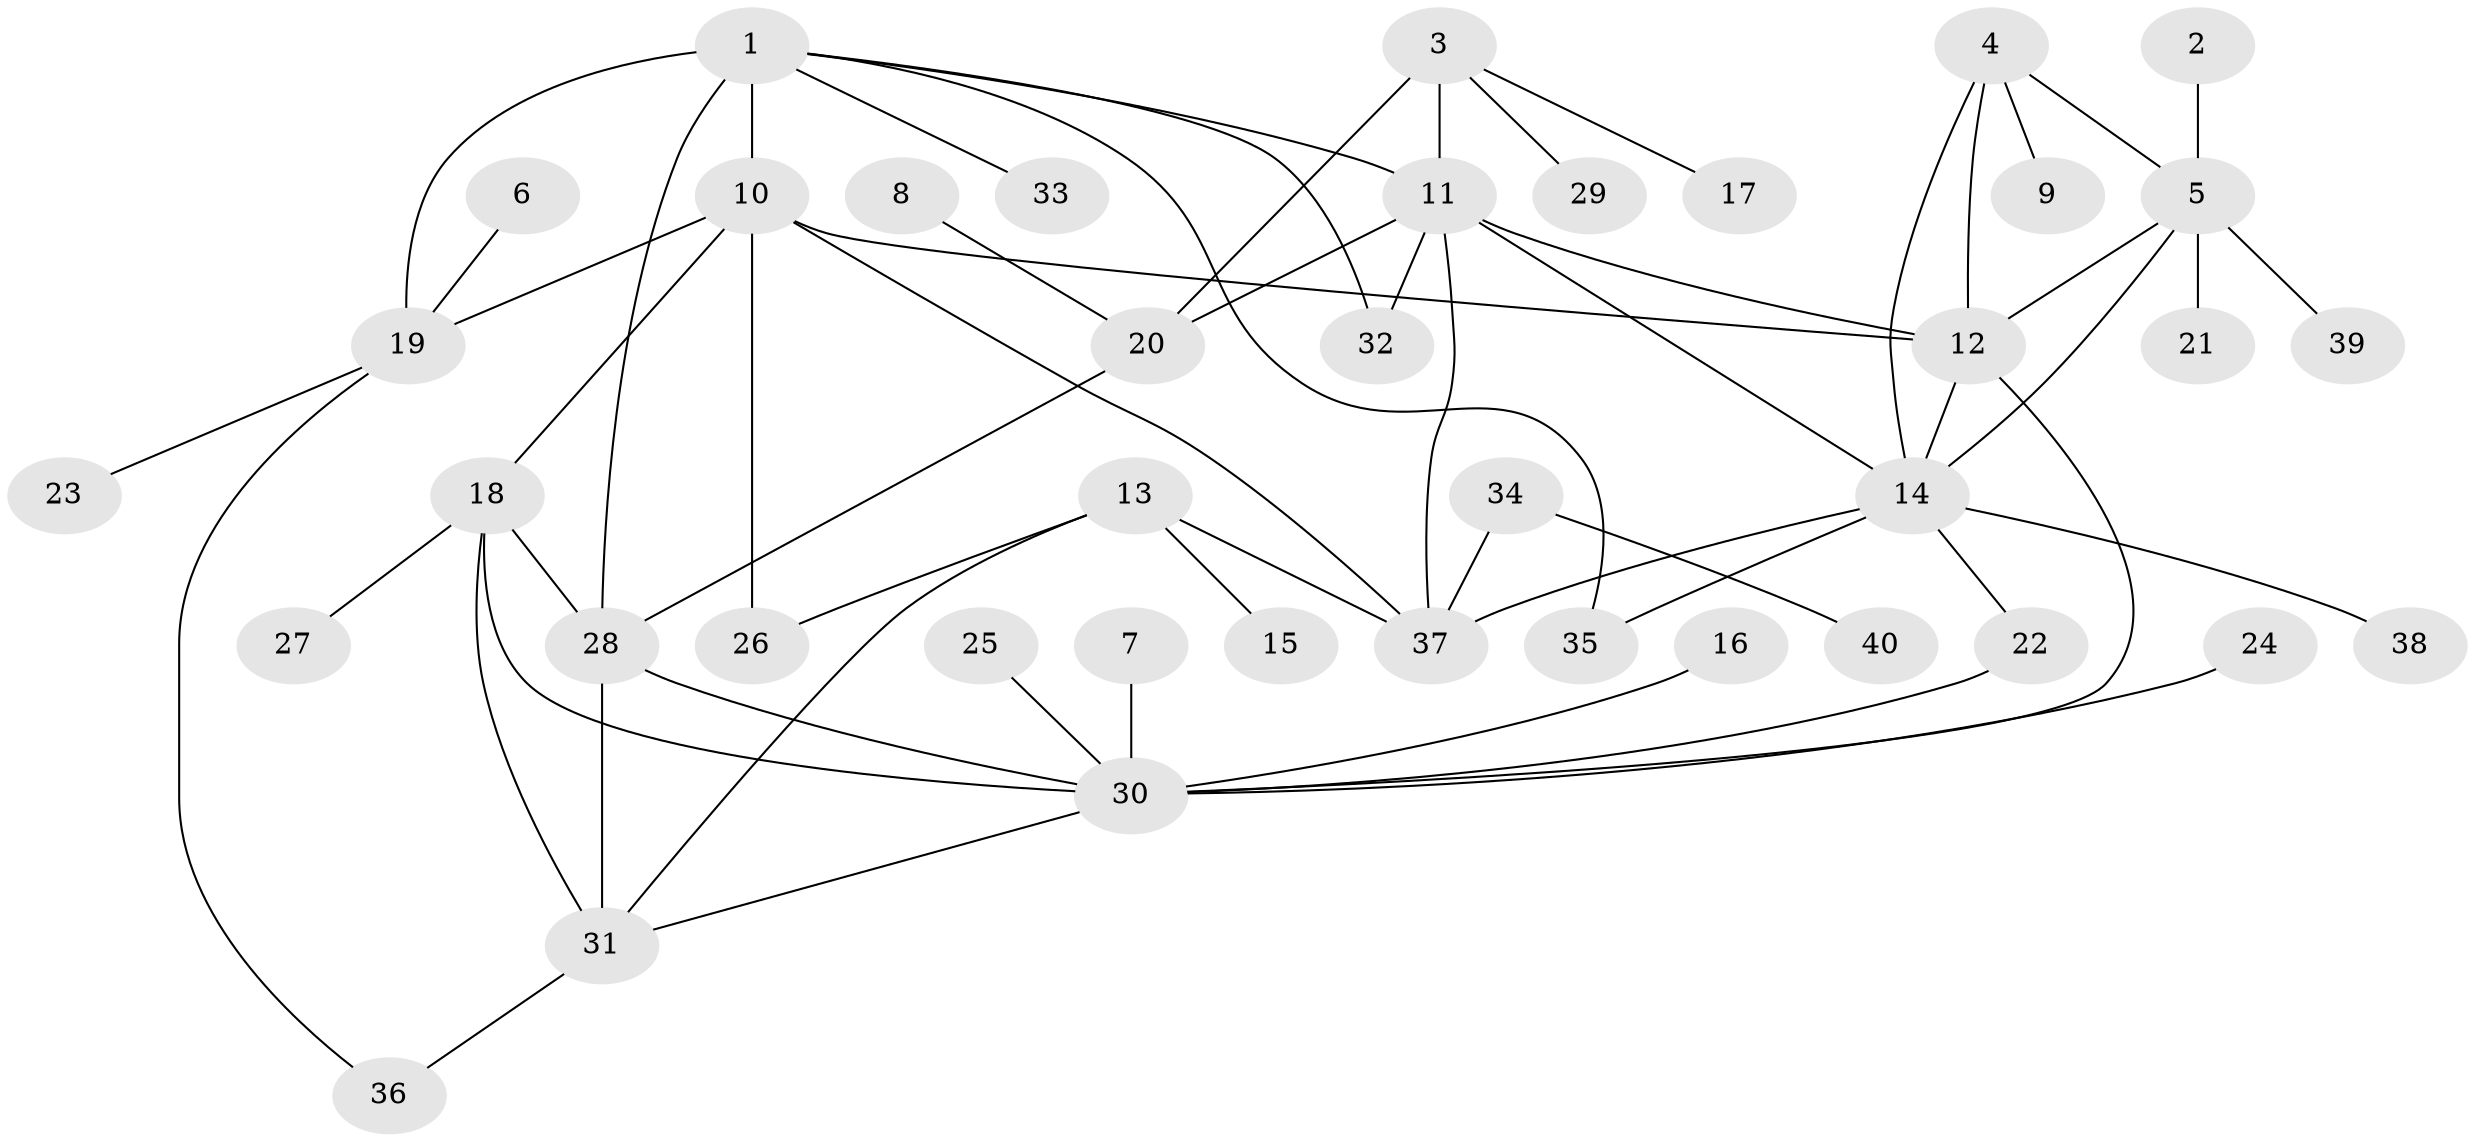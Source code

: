 // original degree distribution, {7: 0.05, 9: 0.025, 3: 0.0375, 6: 0.0625, 5: 0.025, 11: 0.0125, 4: 0.0375, 8: 0.0375, 1: 0.525, 2: 0.1875}
// Generated by graph-tools (version 1.1) at 2025/02/03/09/25 03:02:40]
// undirected, 40 vertices, 60 edges
graph export_dot {
graph [start="1"]
  node [color=gray90,style=filled];
  1;
  2;
  3;
  4;
  5;
  6;
  7;
  8;
  9;
  10;
  11;
  12;
  13;
  14;
  15;
  16;
  17;
  18;
  19;
  20;
  21;
  22;
  23;
  24;
  25;
  26;
  27;
  28;
  29;
  30;
  31;
  32;
  33;
  34;
  35;
  36;
  37;
  38;
  39;
  40;
  1 -- 10 [weight=2.0];
  1 -- 11 [weight=1.0];
  1 -- 19 [weight=2.0];
  1 -- 28 [weight=1.0];
  1 -- 32 [weight=1.0];
  1 -- 33 [weight=1.0];
  1 -- 35 [weight=1.0];
  2 -- 5 [weight=1.0];
  3 -- 11 [weight=1.0];
  3 -- 17 [weight=1.0];
  3 -- 20 [weight=2.0];
  3 -- 29 [weight=1.0];
  4 -- 5 [weight=1.0];
  4 -- 9 [weight=1.0];
  4 -- 12 [weight=1.0];
  4 -- 14 [weight=1.0];
  5 -- 12 [weight=1.0];
  5 -- 14 [weight=1.0];
  5 -- 21 [weight=1.0];
  5 -- 39 [weight=1.0];
  6 -- 19 [weight=1.0];
  7 -- 30 [weight=1.0];
  8 -- 20 [weight=1.0];
  10 -- 12 [weight=1.0];
  10 -- 18 [weight=1.0];
  10 -- 19 [weight=1.0];
  10 -- 26 [weight=1.0];
  10 -- 37 [weight=1.0];
  11 -- 12 [weight=1.0];
  11 -- 14 [weight=1.0];
  11 -- 20 [weight=2.0];
  11 -- 32 [weight=1.0];
  11 -- 37 [weight=1.0];
  12 -- 14 [weight=1.0];
  12 -- 30 [weight=1.0];
  13 -- 15 [weight=1.0];
  13 -- 26 [weight=1.0];
  13 -- 31 [weight=1.0];
  13 -- 37 [weight=4.0];
  14 -- 22 [weight=1.0];
  14 -- 35 [weight=1.0];
  14 -- 37 [weight=1.0];
  14 -- 38 [weight=1.0];
  16 -- 30 [weight=1.0];
  18 -- 27 [weight=1.0];
  18 -- 28 [weight=1.0];
  18 -- 30 [weight=1.0];
  18 -- 31 [weight=1.0];
  19 -- 23 [weight=1.0];
  19 -- 36 [weight=1.0];
  20 -- 28 [weight=1.0];
  22 -- 30 [weight=1.0];
  24 -- 30 [weight=1.0];
  25 -- 30 [weight=1.0];
  28 -- 30 [weight=1.0];
  28 -- 31 [weight=1.0];
  30 -- 31 [weight=1.0];
  31 -- 36 [weight=1.0];
  34 -- 37 [weight=1.0];
  34 -- 40 [weight=1.0];
}
